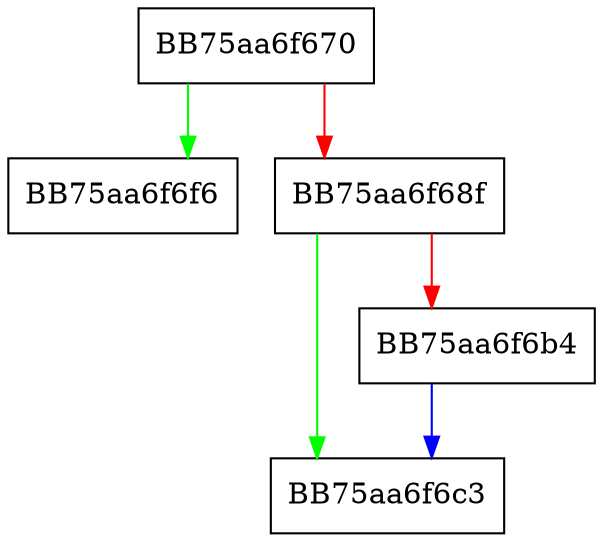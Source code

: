 digraph __macappl_scanfile {
  node [shape="box"];
  graph [splines=ortho];
  BB75aa6f670 -> BB75aa6f6f6 [color="green"];
  BB75aa6f670 -> BB75aa6f68f [color="red"];
  BB75aa6f68f -> BB75aa6f6c3 [color="green"];
  BB75aa6f68f -> BB75aa6f6b4 [color="red"];
  BB75aa6f6b4 -> BB75aa6f6c3 [color="blue"];
}